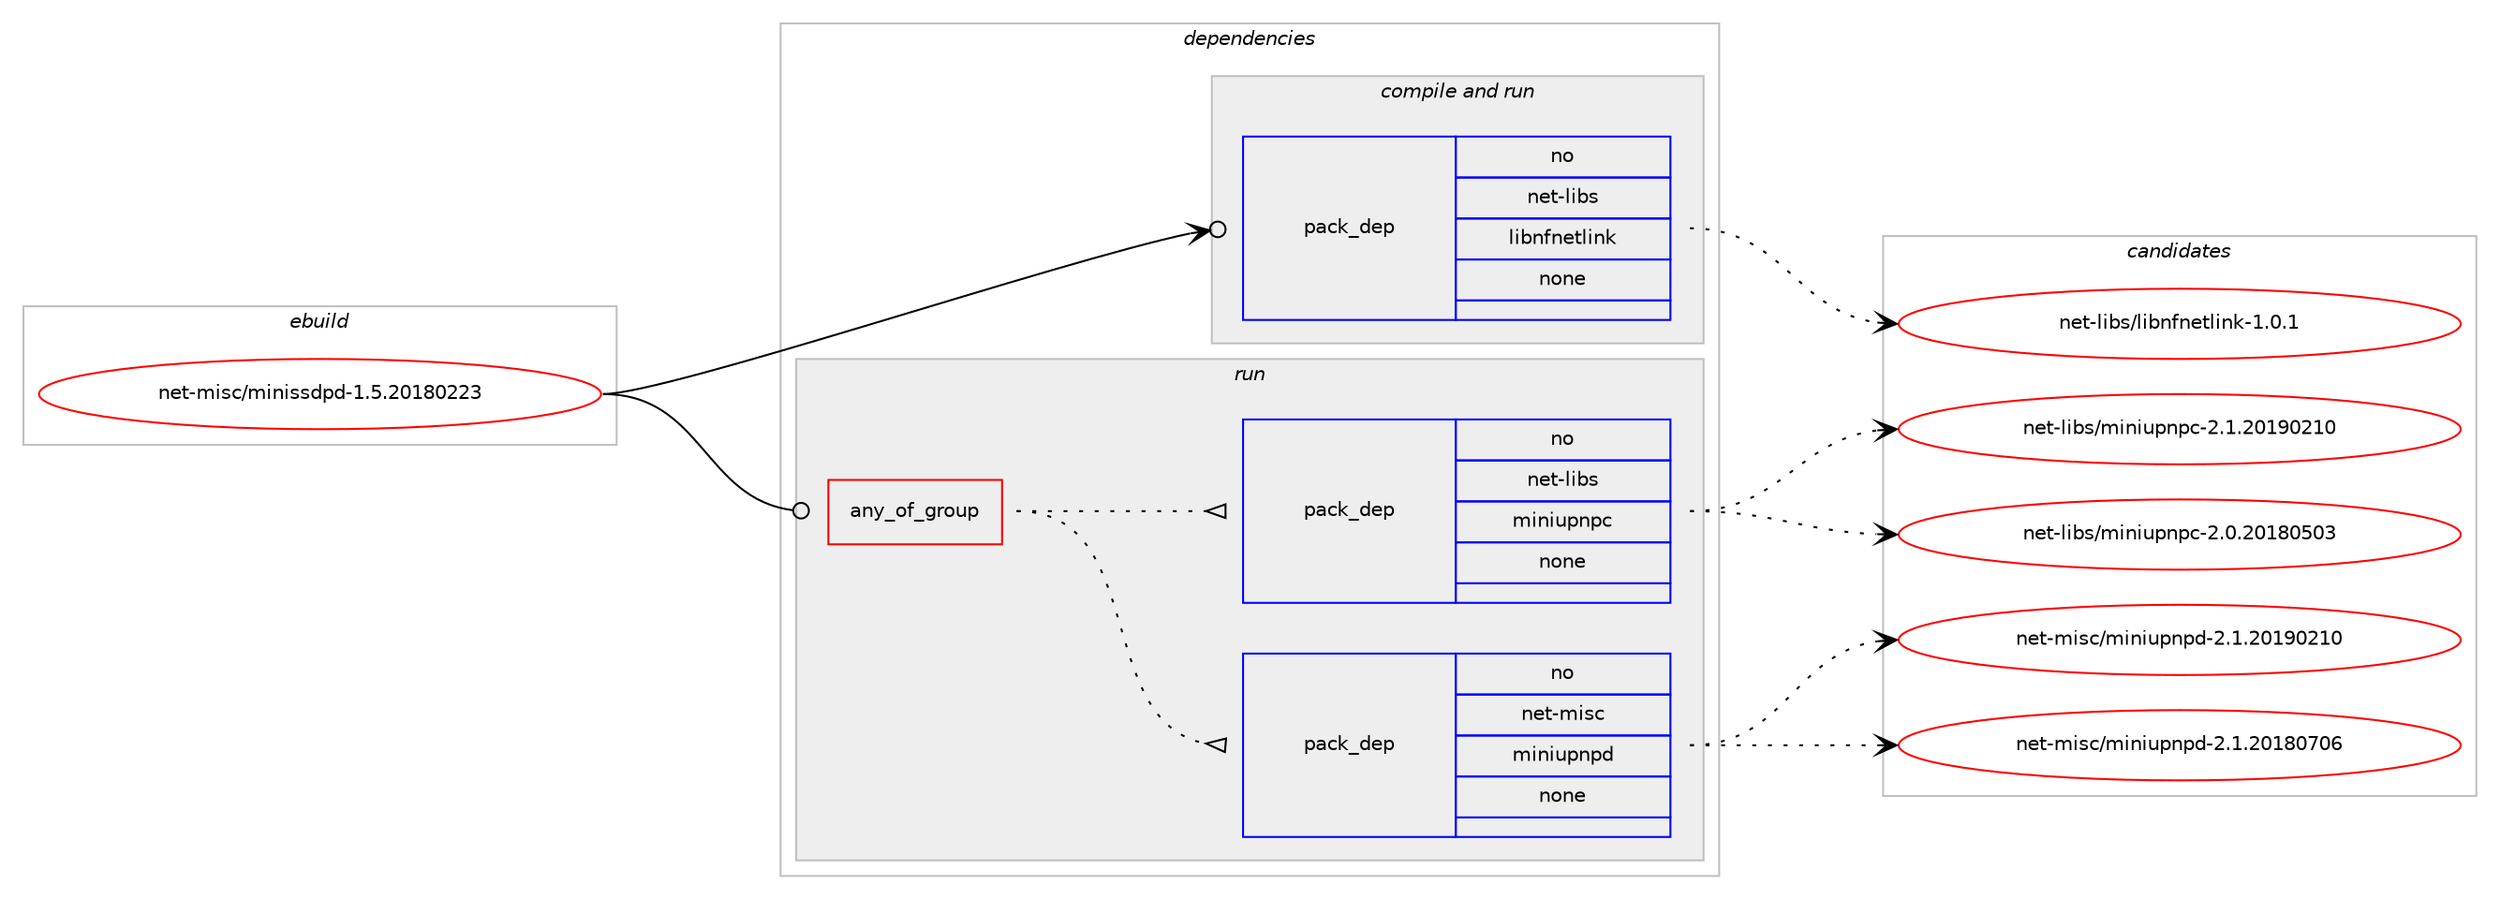 digraph prolog {

# *************
# Graph options
# *************

newrank=true;
concentrate=true;
compound=true;
graph [rankdir=LR,fontname=Helvetica,fontsize=10,ranksep=1.5];#, ranksep=2.5, nodesep=0.2];
edge  [arrowhead=vee];
node  [fontname=Helvetica,fontsize=10];

# **********
# The ebuild
# **********

subgraph cluster_leftcol {
color=gray;
rank=same;
label=<<i>ebuild</i>>;
id [label="net-misc/minissdpd-1.5.20180223", color=red, width=4, href="../net-misc/minissdpd-1.5.20180223.svg"];
}

# ****************
# The dependencies
# ****************

subgraph cluster_midcol {
color=gray;
label=<<i>dependencies</i>>;
subgraph cluster_compile {
fillcolor="#eeeeee";
style=filled;
label=<<i>compile</i>>;
}
subgraph cluster_compileandrun {
fillcolor="#eeeeee";
style=filled;
label=<<i>compile and run</i>>;
subgraph pack1193571 {
dependency1669374 [label=<<TABLE BORDER="0" CELLBORDER="1" CELLSPACING="0" CELLPADDING="4" WIDTH="220"><TR><TD ROWSPAN="6" CELLPADDING="30">pack_dep</TD></TR><TR><TD WIDTH="110">no</TD></TR><TR><TD>net-libs</TD></TR><TR><TD>libnfnetlink</TD></TR><TR><TD>none</TD></TR><TR><TD></TD></TR></TABLE>>, shape=none, color=blue];
}
id:e -> dependency1669374:w [weight=20,style="solid",arrowhead="odotvee"];
}
subgraph cluster_run {
fillcolor="#eeeeee";
style=filled;
label=<<i>run</i>>;
subgraph any26361 {
dependency1669375 [label=<<TABLE BORDER="0" CELLBORDER="1" CELLSPACING="0" CELLPADDING="4"><TR><TD CELLPADDING="10">any_of_group</TD></TR></TABLE>>, shape=none, color=red];subgraph pack1193572 {
dependency1669376 [label=<<TABLE BORDER="0" CELLBORDER="1" CELLSPACING="0" CELLPADDING="4" WIDTH="220"><TR><TD ROWSPAN="6" CELLPADDING="30">pack_dep</TD></TR><TR><TD WIDTH="110">no</TD></TR><TR><TD>net-misc</TD></TR><TR><TD>miniupnpd</TD></TR><TR><TD>none</TD></TR><TR><TD></TD></TR></TABLE>>, shape=none, color=blue];
}
dependency1669375:e -> dependency1669376:w [weight=20,style="dotted",arrowhead="oinv"];
subgraph pack1193573 {
dependency1669377 [label=<<TABLE BORDER="0" CELLBORDER="1" CELLSPACING="0" CELLPADDING="4" WIDTH="220"><TR><TD ROWSPAN="6" CELLPADDING="30">pack_dep</TD></TR><TR><TD WIDTH="110">no</TD></TR><TR><TD>net-libs</TD></TR><TR><TD>miniupnpc</TD></TR><TR><TD>none</TD></TR><TR><TD></TD></TR></TABLE>>, shape=none, color=blue];
}
dependency1669375:e -> dependency1669377:w [weight=20,style="dotted",arrowhead="oinv"];
}
id:e -> dependency1669375:w [weight=20,style="solid",arrowhead="odot"];
}
}

# **************
# The candidates
# **************

subgraph cluster_choices {
rank=same;
color=gray;
label=<<i>candidates</i>>;

subgraph choice1193571 {
color=black;
nodesep=1;
choice11010111645108105981154710810598110102110101116108105110107454946484649 [label="net-libs/libnfnetlink-1.0.1", color=red, width=4,href="../net-libs/libnfnetlink-1.0.1.svg"];
dependency1669374:e -> choice11010111645108105981154710810598110102110101116108105110107454946484649:w [style=dotted,weight="100"];
}
subgraph choice1193572 {
color=black;
nodesep=1;
choice11010111645109105115994710910511010511711211011210045504649465048495648554854 [label="net-misc/miniupnpd-2.1.20180706", color=red, width=4,href="../net-misc/miniupnpd-2.1.20180706.svg"];
choice11010111645109105115994710910511010511711211011210045504649465048495748504948 [label="net-misc/miniupnpd-2.1.20190210", color=red, width=4,href="../net-misc/miniupnpd-2.1.20190210.svg"];
dependency1669376:e -> choice11010111645109105115994710910511010511711211011210045504649465048495648554854:w [style=dotted,weight="100"];
dependency1669376:e -> choice11010111645109105115994710910511010511711211011210045504649465048495748504948:w [style=dotted,weight="100"];
}
subgraph choice1193573 {
color=black;
nodesep=1;
choice1101011164510810598115471091051101051171121101129945504648465048495648534851 [label="net-libs/miniupnpc-2.0.20180503", color=red, width=4,href="../net-libs/miniupnpc-2.0.20180503.svg"];
choice1101011164510810598115471091051101051171121101129945504649465048495748504948 [label="net-libs/miniupnpc-2.1.20190210", color=red, width=4,href="../net-libs/miniupnpc-2.1.20190210.svg"];
dependency1669377:e -> choice1101011164510810598115471091051101051171121101129945504648465048495648534851:w [style=dotted,weight="100"];
dependency1669377:e -> choice1101011164510810598115471091051101051171121101129945504649465048495748504948:w [style=dotted,weight="100"];
}
}

}
